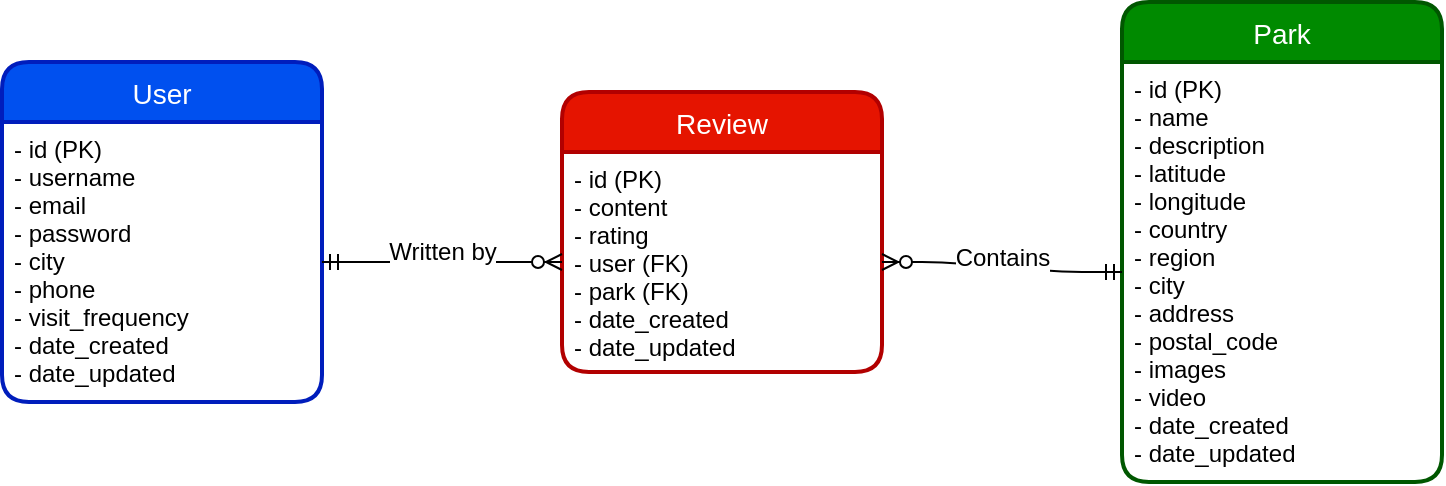 <mxfile version="12.2.3" type="device" pages="1"><diagram id="SWvp5KGWK9tAvoAYCtdx" name="Page-1"><mxGraphModel dx="782" dy="428" grid="1" gridSize="10" guides="1" tooltips="1" connect="1" arrows="1" fold="1" page="1" pageScale="1" pageWidth="827" pageHeight="1169" math="0" shadow="0"><root><mxCell id="0"/><mxCell id="1" parent="0"/><mxCell id="07B32B_Gtx3JLAeJHSsj-27" value="User" style="swimlane;childLayout=stackLayout;horizontal=1;startSize=30;horizontalStack=0;fillColor=#0050ef;fontColor=#ffffff;rounded=1;fontSize=14;fontStyle=0;strokeWidth=2;resizeParent=0;resizeLast=1;shadow=0;dashed=0;align=center;strokeColor=#001DBC;" parent="1" vertex="1"><mxGeometry x="80" y="280" width="160" height="170" as="geometry"/></mxCell><mxCell id="07B32B_Gtx3JLAeJHSsj-28" value="- id (PK)&#10;- username&#10;- email&#10;- password&#10;- city&#10;- phone&#10;- visit_frequency&#10;- date_created&#10;- date_updated" style="align=left;strokeColor=none;fillColor=none;spacingLeft=4;fontSize=12;verticalAlign=top;resizable=0;rotatable=0;part=1;" parent="07B32B_Gtx3JLAeJHSsj-27" vertex="1"><mxGeometry y="30" width="160" height="140" as="geometry"/></mxCell><mxCell id="07B32B_Gtx3JLAeJHSsj-30" value="Review" style="swimlane;childLayout=stackLayout;horizontal=1;startSize=30;horizontalStack=0;fillColor=#e51400;rounded=1;fontSize=14;fontStyle=0;strokeWidth=2;resizeParent=0;resizeLast=1;shadow=0;dashed=0;align=center;strokeColor=#B20000;fontColor=#ffffff;" parent="1" vertex="1"><mxGeometry x="360" y="295" width="160" height="140" as="geometry"/></mxCell><mxCell id="07B32B_Gtx3JLAeJHSsj-31" value="- id (PK)&#10;- content&#10;- rating&#10;- user (FK)&#10;- park (FK)&#10;- date_created&#10;- date_updated" style="align=left;strokeColor=none;fillColor=none;spacingLeft=4;fontSize=12;verticalAlign=top;resizable=0;rotatable=0;part=1;" parent="07B32B_Gtx3JLAeJHSsj-30" vertex="1"><mxGeometry y="30" width="160" height="110" as="geometry"/></mxCell><mxCell id="07B32B_Gtx3JLAeJHSsj-32" value="Park" style="swimlane;childLayout=stackLayout;horizontal=1;startSize=30;horizontalStack=0;fillColor=#008a00;fontColor=#ffffff;rounded=1;fontSize=14;fontStyle=0;strokeWidth=2;resizeParent=0;resizeLast=1;shadow=0;dashed=0;align=center;strokeColor=#005700;" parent="1" vertex="1"><mxGeometry x="640" y="250" width="160" height="240" as="geometry"/></mxCell><mxCell id="07B32B_Gtx3JLAeJHSsj-33" value="- id (PK)&#10;- name&#10;- description&#10;- latitude&#10;- longitude&#10;- country&#10;- region&#10;- city&#10;- address&#10;- postal_code&#10;- images&#10;- video&#10;- date_created&#10;- date_updated" style="align=left;strokeColor=none;fillColor=none;spacingLeft=4;fontSize=12;verticalAlign=top;resizable=0;rotatable=0;part=1;" parent="07B32B_Gtx3JLAeJHSsj-32" vertex="1"><mxGeometry y="30" width="160" height="210" as="geometry"/></mxCell><mxCell id="07B32B_Gtx3JLAeJHSsj-38" value="" style="edgeStyle=entityRelationEdgeStyle;fontSize=12;html=1;endArrow=ERzeroToMany;endFill=1;exitX=1;exitY=0.5;exitDx=0;exitDy=0;startArrow=ERmandOne;startFill=0;" parent="1" source="07B32B_Gtx3JLAeJHSsj-28" target="07B32B_Gtx3JLAeJHSsj-31" edge="1"><mxGeometry width="100" height="100" relative="1" as="geometry"><mxPoint x="320" y="340" as="sourcePoint"/><mxPoint x="220" y="440" as="targetPoint"/></mxGeometry></mxCell><mxCell id="07B32B_Gtx3JLAeJHSsj-41" value="Written by" style="text;html=1;resizable=0;points=[];align=center;verticalAlign=middle;labelBackgroundColor=#ffffff;" parent="07B32B_Gtx3JLAeJHSsj-38" vertex="1" connectable="0"><mxGeometry x="-0.21" y="2" relative="1" as="geometry"><mxPoint x="12.5" y="-3" as="offset"/></mxGeometry></mxCell><mxCell id="07B32B_Gtx3JLAeJHSsj-40" value="" style="edgeStyle=entityRelationEdgeStyle;fontSize=12;html=1;endArrow=ERmandOne;endFill=0;entryX=0;entryY=0.5;entryDx=0;entryDy=0;startArrow=ERzeroToMany;startFill=1;" parent="1" source="07B32B_Gtx3JLAeJHSsj-31" target="07B32B_Gtx3JLAeJHSsj-33" edge="1"><mxGeometry width="100" height="100" relative="1" as="geometry"><mxPoint x="550" y="360" as="sourcePoint"/><mxPoint x="570" y="390" as="targetPoint"/></mxGeometry></mxCell><mxCell id="07B32B_Gtx3JLAeJHSsj-43" value="Contains" style="text;html=1;resizable=0;points=[];align=center;verticalAlign=middle;labelBackgroundColor=#ffffff;" parent="07B32B_Gtx3JLAeJHSsj-40" vertex="1" connectable="0"><mxGeometry x="0.113" y="-2" relative="1" as="geometry"><mxPoint x="-7" y="-7" as="offset"/></mxGeometry></mxCell></root></mxGraphModel></diagram></mxfile>